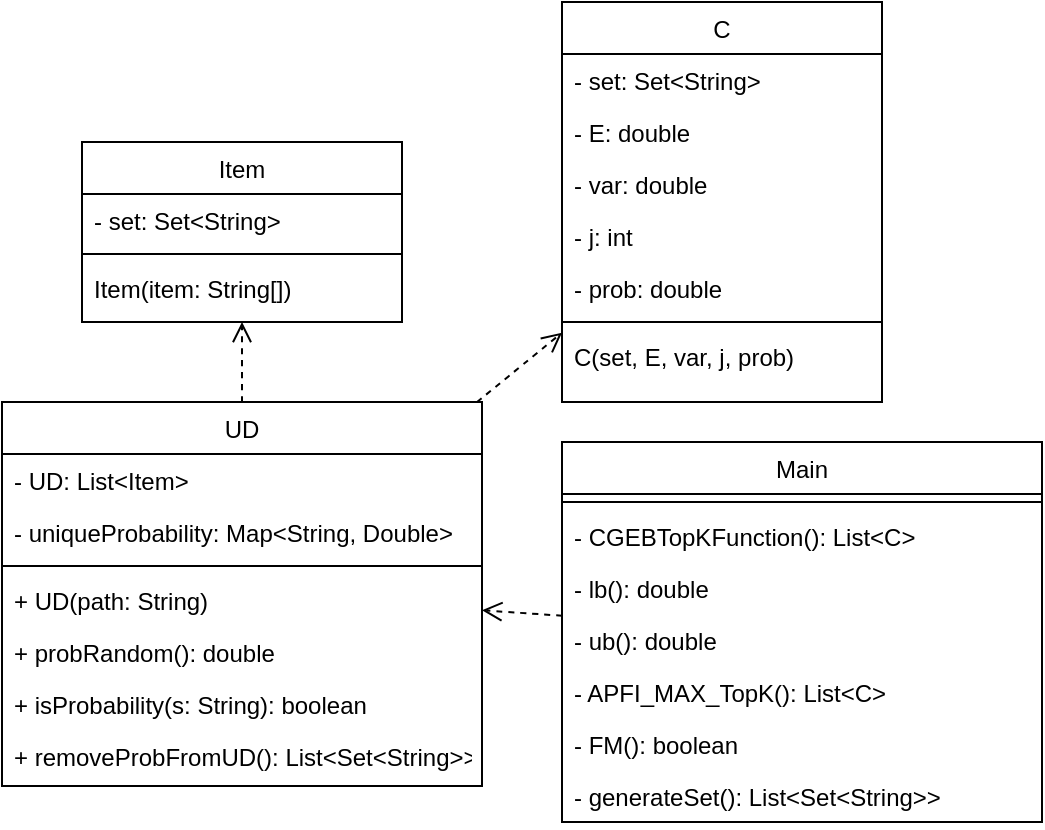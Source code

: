 <mxfile version="24.0.7" type="github" pages="2">
  <diagram name="Using java object" id="hI8qzRca83uLxwxGrD93">
    <mxGraphModel dx="1007" dy="452" grid="1" gridSize="10" guides="1" tooltips="1" connect="1" arrows="1" fold="1" page="1" pageScale="1" pageWidth="850" pageHeight="1100" math="0" shadow="0">
      <root>
        <mxCell id="0" />
        <mxCell id="1" parent="0" />
        <mxCell id="EHUN0Bu0ZIeMHfJKAW7t-1" style="edgeStyle=none;curved=1;rounded=0;orthogonalLoop=1;jettySize=auto;html=1;fontSize=12;startSize=8;endSize=8;endArrow=open;endFill=0;dashed=1;" edge="1" parent="1" source="EHUN0Bu0ZIeMHfJKAW7t-3" target="EHUN0Bu0ZIeMHfJKAW7t-19">
          <mxGeometry relative="1" as="geometry" />
        </mxCell>
        <mxCell id="EHUN0Bu0ZIeMHfJKAW7t-2" style="edgeStyle=none;curved=1;rounded=0;orthogonalLoop=1;jettySize=auto;html=1;fontSize=12;startSize=8;endSize=8;dashed=1;endArrow=open;endFill=0;" edge="1" parent="1" source="EHUN0Bu0ZIeMHfJKAW7t-3" target="EHUN0Bu0ZIeMHfJKAW7t-11">
          <mxGeometry relative="1" as="geometry" />
        </mxCell>
        <mxCell id="EHUN0Bu0ZIeMHfJKAW7t-3" value="UD" style="swimlane;fontStyle=0;align=center;verticalAlign=top;childLayout=stackLayout;horizontal=1;startSize=26;horizontalStack=0;resizeParent=1;resizeLast=0;collapsible=1;marginBottom=0;rounded=0;shadow=0;strokeWidth=1;" vertex="1" parent="1">
          <mxGeometry x="149" y="240" width="240" height="192" as="geometry">
            <mxRectangle x="230" y="140" width="160" height="26" as="alternateBounds" />
          </mxGeometry>
        </mxCell>
        <mxCell id="EHUN0Bu0ZIeMHfJKAW7t-4" value="- UD: List&lt;Item&gt;" style="text;align=left;verticalAlign=top;spacingLeft=4;spacingRight=4;overflow=hidden;rotatable=0;points=[[0,0.5],[1,0.5]];portConstraint=eastwest;fontStyle=0" vertex="1" parent="EHUN0Bu0ZIeMHfJKAW7t-3">
          <mxGeometry y="26" width="240" height="26" as="geometry" />
        </mxCell>
        <mxCell id="EHUN0Bu0ZIeMHfJKAW7t-5" value="- uniqueProbability: Map&lt;String, Double&gt;" style="text;align=left;verticalAlign=top;spacingLeft=4;spacingRight=4;overflow=hidden;rotatable=0;points=[[0,0.5],[1,0.5]];portConstraint=eastwest;rounded=0;shadow=0;html=0;fontStyle=0" vertex="1" parent="EHUN0Bu0ZIeMHfJKAW7t-3">
          <mxGeometry y="52" width="240" height="26" as="geometry" />
        </mxCell>
        <mxCell id="EHUN0Bu0ZIeMHfJKAW7t-6" value="" style="line;html=1;strokeWidth=1;align=left;verticalAlign=middle;spacingTop=-1;spacingLeft=3;spacingRight=3;rotatable=0;labelPosition=right;points=[];portConstraint=eastwest;fontStyle=0" vertex="1" parent="EHUN0Bu0ZIeMHfJKAW7t-3">
          <mxGeometry y="78" width="240" height="8" as="geometry" />
        </mxCell>
        <mxCell id="EHUN0Bu0ZIeMHfJKAW7t-7" value="+ UD(path: String)" style="text;align=left;verticalAlign=top;spacingLeft=4;spacingRight=4;overflow=hidden;rotatable=0;points=[[0,0.5],[1,0.5]];portConstraint=eastwest;fontStyle=0" vertex="1" parent="EHUN0Bu0ZIeMHfJKAW7t-3">
          <mxGeometry y="86" width="240" height="26" as="geometry" />
        </mxCell>
        <mxCell id="EHUN0Bu0ZIeMHfJKAW7t-8" value="+ probRandom(): double" style="text;align=left;verticalAlign=top;spacingLeft=4;spacingRight=4;overflow=hidden;rotatable=0;points=[[0,0.5],[1,0.5]];portConstraint=eastwest;fontStyle=0" vertex="1" parent="EHUN0Bu0ZIeMHfJKAW7t-3">
          <mxGeometry y="112" width="240" height="26" as="geometry" />
        </mxCell>
        <mxCell id="EHUN0Bu0ZIeMHfJKAW7t-9" value="+ isProbability(s: String): boolean" style="text;align=left;verticalAlign=top;spacingLeft=4;spacingRight=4;overflow=hidden;rotatable=0;points=[[0,0.5],[1,0.5]];portConstraint=eastwest;fontStyle=0" vertex="1" parent="EHUN0Bu0ZIeMHfJKAW7t-3">
          <mxGeometry y="138" width="240" height="26" as="geometry" />
        </mxCell>
        <mxCell id="EHUN0Bu0ZIeMHfJKAW7t-10" value="+ removeProbFromUD(): List&lt;Set&lt;String&gt;&gt;" style="text;align=left;verticalAlign=top;spacingLeft=4;spacingRight=4;overflow=hidden;rotatable=0;points=[[0,0.5],[1,0.5]];portConstraint=eastwest;fontStyle=0" vertex="1" parent="EHUN0Bu0ZIeMHfJKAW7t-3">
          <mxGeometry y="164" width="240" height="26" as="geometry" />
        </mxCell>
        <mxCell id="EHUN0Bu0ZIeMHfJKAW7t-11" value="C" style="swimlane;fontStyle=0;align=center;verticalAlign=top;childLayout=stackLayout;horizontal=1;startSize=26;horizontalStack=0;resizeParent=1;resizeLast=0;collapsible=1;marginBottom=0;rounded=0;shadow=0;strokeWidth=1;" vertex="1" parent="1">
          <mxGeometry x="429" y="40" width="160" height="200" as="geometry">
            <mxRectangle x="550" y="140" width="160" height="26" as="alternateBounds" />
          </mxGeometry>
        </mxCell>
        <mxCell id="EHUN0Bu0ZIeMHfJKAW7t-12" value="- set: Set&lt;String&gt;" style="text;align=left;verticalAlign=top;spacingLeft=4;spacingRight=4;overflow=hidden;rotatable=0;points=[[0,0.5],[1,0.5]];portConstraint=eastwest;fontStyle=0" vertex="1" parent="EHUN0Bu0ZIeMHfJKAW7t-11">
          <mxGeometry y="26" width="160" height="26" as="geometry" />
        </mxCell>
        <mxCell id="EHUN0Bu0ZIeMHfJKAW7t-13" value="- E: double" style="text;align=left;verticalAlign=top;spacingLeft=4;spacingRight=4;overflow=hidden;rotatable=0;points=[[0,0.5],[1,0.5]];portConstraint=eastwest;rounded=0;shadow=0;html=0;fontStyle=0" vertex="1" parent="EHUN0Bu0ZIeMHfJKAW7t-11">
          <mxGeometry y="52" width="160" height="26" as="geometry" />
        </mxCell>
        <mxCell id="EHUN0Bu0ZIeMHfJKAW7t-14" value="- var: double" style="text;align=left;verticalAlign=top;spacingLeft=4;spacingRight=4;overflow=hidden;rotatable=0;points=[[0,0.5],[1,0.5]];portConstraint=eastwest;rounded=0;shadow=0;html=0;fontStyle=0" vertex="1" parent="EHUN0Bu0ZIeMHfJKAW7t-11">
          <mxGeometry y="78" width="160" height="26" as="geometry" />
        </mxCell>
        <mxCell id="EHUN0Bu0ZIeMHfJKAW7t-15" value="- j: int" style="text;align=left;verticalAlign=top;spacingLeft=4;spacingRight=4;overflow=hidden;rotatable=0;points=[[0,0.5],[1,0.5]];portConstraint=eastwest;rounded=0;shadow=0;html=0;fontStyle=0" vertex="1" parent="EHUN0Bu0ZIeMHfJKAW7t-11">
          <mxGeometry y="104" width="160" height="26" as="geometry" />
        </mxCell>
        <mxCell id="EHUN0Bu0ZIeMHfJKAW7t-16" value="- prob: double" style="text;align=left;verticalAlign=top;spacingLeft=4;spacingRight=4;overflow=hidden;rotatable=0;points=[[0,0.5],[1,0.5]];portConstraint=eastwest;rounded=0;shadow=0;html=0;fontStyle=0" vertex="1" parent="EHUN0Bu0ZIeMHfJKAW7t-11">
          <mxGeometry y="130" width="160" height="26" as="geometry" />
        </mxCell>
        <mxCell id="EHUN0Bu0ZIeMHfJKAW7t-17" value="" style="line;html=1;strokeWidth=1;align=left;verticalAlign=middle;spacingTop=-1;spacingLeft=3;spacingRight=3;rotatable=0;labelPosition=right;points=[];portConstraint=eastwest;fontStyle=0" vertex="1" parent="EHUN0Bu0ZIeMHfJKAW7t-11">
          <mxGeometry y="156" width="160" height="8" as="geometry" />
        </mxCell>
        <mxCell id="EHUN0Bu0ZIeMHfJKAW7t-18" value="C(set, E, var, j, prob)" style="text;align=left;verticalAlign=top;spacingLeft=4;spacingRight=4;overflow=hidden;rotatable=0;points=[[0,0.5],[1,0.5]];portConstraint=eastwest;fontStyle=0" vertex="1" parent="EHUN0Bu0ZIeMHfJKAW7t-11">
          <mxGeometry y="164" width="160" height="26" as="geometry" />
        </mxCell>
        <mxCell id="EHUN0Bu0ZIeMHfJKAW7t-19" value="Item" style="swimlane;fontStyle=0;align=center;verticalAlign=top;childLayout=stackLayout;horizontal=1;startSize=26;horizontalStack=0;resizeParent=1;resizeLast=0;collapsible=1;marginBottom=0;rounded=0;shadow=0;strokeWidth=1;" vertex="1" parent="1">
          <mxGeometry x="189" y="110" width="160" height="90" as="geometry">
            <mxRectangle x="550" y="140" width="160" height="26" as="alternateBounds" />
          </mxGeometry>
        </mxCell>
        <mxCell id="EHUN0Bu0ZIeMHfJKAW7t-20" value="- set: Set&lt;String&gt;" style="text;align=left;verticalAlign=top;spacingLeft=4;spacingRight=4;overflow=hidden;rotatable=0;points=[[0,0.5],[1,0.5]];portConstraint=eastwest;fontStyle=0" vertex="1" parent="EHUN0Bu0ZIeMHfJKAW7t-19">
          <mxGeometry y="26" width="160" height="26" as="geometry" />
        </mxCell>
        <mxCell id="EHUN0Bu0ZIeMHfJKAW7t-21" value="" style="line;html=1;strokeWidth=1;align=left;verticalAlign=middle;spacingTop=-1;spacingLeft=3;spacingRight=3;rotatable=0;labelPosition=right;points=[];portConstraint=eastwest;fontStyle=0" vertex="1" parent="EHUN0Bu0ZIeMHfJKAW7t-19">
          <mxGeometry y="52" width="160" height="8" as="geometry" />
        </mxCell>
        <mxCell id="EHUN0Bu0ZIeMHfJKAW7t-22" value="Item(item: String[])" style="text;align=left;verticalAlign=top;spacingLeft=4;spacingRight=4;overflow=hidden;rotatable=0;points=[[0,0.5],[1,0.5]];portConstraint=eastwest;fontStyle=0" vertex="1" parent="EHUN0Bu0ZIeMHfJKAW7t-19">
          <mxGeometry y="60" width="160" height="26" as="geometry" />
        </mxCell>
        <mxCell id="EHUN0Bu0ZIeMHfJKAW7t-31" style="edgeStyle=none;curved=1;rounded=0;orthogonalLoop=1;jettySize=auto;html=1;fontSize=12;startSize=8;endSize=8;dashed=1;endArrow=open;endFill=0;" edge="1" parent="1" source="EHUN0Bu0ZIeMHfJKAW7t-32" target="EHUN0Bu0ZIeMHfJKAW7t-3">
          <mxGeometry relative="1" as="geometry" />
        </mxCell>
        <mxCell id="EHUN0Bu0ZIeMHfJKAW7t-32" value="Main" style="swimlane;fontStyle=0;align=center;verticalAlign=top;childLayout=stackLayout;horizontal=1;startSize=26;horizontalStack=0;resizeParent=1;resizeLast=0;collapsible=1;marginBottom=0;rounded=0;shadow=0;strokeWidth=1;" vertex="1" parent="1">
          <mxGeometry x="429" y="260" width="240" height="190" as="geometry">
            <mxRectangle x="550" y="140" width="160" height="26" as="alternateBounds" />
          </mxGeometry>
        </mxCell>
        <mxCell id="EHUN0Bu0ZIeMHfJKAW7t-33" value="" style="line;html=1;strokeWidth=1;align=left;verticalAlign=middle;spacingTop=-1;spacingLeft=3;spacingRight=3;rotatable=0;labelPosition=right;points=[];portConstraint=eastwest;fontStyle=0" vertex="1" parent="EHUN0Bu0ZIeMHfJKAW7t-32">
          <mxGeometry y="26" width="240" height="8" as="geometry" />
        </mxCell>
        <mxCell id="EHUN0Bu0ZIeMHfJKAW7t-34" value="- CGEBTopKFunction(): List&lt;C&gt;" style="text;align=left;verticalAlign=top;spacingLeft=4;spacingRight=4;overflow=hidden;rotatable=0;points=[[0,0.5],[1,0.5]];portConstraint=eastwest;fontStyle=0" vertex="1" parent="EHUN0Bu0ZIeMHfJKAW7t-32">
          <mxGeometry y="34" width="240" height="26" as="geometry" />
        </mxCell>
        <mxCell id="EHUN0Bu0ZIeMHfJKAW7t-35" value="- lb(): double" style="text;align=left;verticalAlign=top;spacingLeft=4;spacingRight=4;overflow=hidden;rotatable=0;points=[[0,0.5],[1,0.5]];portConstraint=eastwest;fontStyle=0" vertex="1" parent="EHUN0Bu0ZIeMHfJKAW7t-32">
          <mxGeometry y="60" width="240" height="26" as="geometry" />
        </mxCell>
        <mxCell id="EHUN0Bu0ZIeMHfJKAW7t-36" value="- ub(): double" style="text;align=left;verticalAlign=top;spacingLeft=4;spacingRight=4;overflow=hidden;rotatable=0;points=[[0,0.5],[1,0.5]];portConstraint=eastwest;fontStyle=0" vertex="1" parent="EHUN0Bu0ZIeMHfJKAW7t-32">
          <mxGeometry y="86" width="240" height="26" as="geometry" />
        </mxCell>
        <mxCell id="EHUN0Bu0ZIeMHfJKAW7t-37" value="- APFI_MAX_TopK(): List&lt;C&gt;" style="text;align=left;verticalAlign=top;spacingLeft=4;spacingRight=4;overflow=hidden;rotatable=0;points=[[0,0.5],[1,0.5]];portConstraint=eastwest;fontStyle=0" vertex="1" parent="EHUN0Bu0ZIeMHfJKAW7t-32">
          <mxGeometry y="112" width="240" height="26" as="geometry" />
        </mxCell>
        <mxCell id="EHUN0Bu0ZIeMHfJKAW7t-38" value="- FM(): boolean" style="text;align=left;verticalAlign=top;spacingLeft=4;spacingRight=4;overflow=hidden;rotatable=0;points=[[0,0.5],[1,0.5]];portConstraint=eastwest;fontStyle=0" vertex="1" parent="EHUN0Bu0ZIeMHfJKAW7t-32">
          <mxGeometry y="138" width="240" height="26" as="geometry" />
        </mxCell>
        <mxCell id="EHUN0Bu0ZIeMHfJKAW7t-39" value="- generateSet(): List&lt;Set&lt;String&gt;&gt;" style="text;align=left;verticalAlign=top;spacingLeft=4;spacingRight=4;overflow=hidden;rotatable=0;points=[[0,0.5],[1,0.5]];portConstraint=eastwest;fontStyle=0" vertex="1" parent="EHUN0Bu0ZIeMHfJKAW7t-32">
          <mxGeometry y="164" width="240" height="26" as="geometry" />
        </mxCell>
      </root>
    </mxGraphModel>
  </diagram>
  <diagram id="vq2YI5LyLmEecJP9N41t" name="Using java eclipse primitives">
    <mxGraphModel dx="1712" dy="768" grid="1" gridSize="10" guides="1" tooltips="1" connect="1" arrows="1" fold="1" page="1" pageScale="1" pageWidth="850" pageHeight="1100" math="0" shadow="0">
      <root>
        <mxCell id="0" />
        <mxCell id="1" parent="0" />
        <mxCell id="ygPXy25jqYkvE1HxWpl7-1" style="edgeStyle=none;curved=1;rounded=0;orthogonalLoop=1;jettySize=auto;html=1;fontSize=12;startSize=8;endSize=8;endArrow=open;endFill=0;dashed=1;" edge="1" parent="1" source="ygPXy25jqYkvE1HxWpl7-3" target="ygPXy25jqYkvE1HxWpl7-19">
          <mxGeometry relative="1" as="geometry" />
        </mxCell>
        <mxCell id="ygPXy25jqYkvE1HxWpl7-2" style="edgeStyle=none;curved=1;rounded=0;orthogonalLoop=1;jettySize=auto;html=1;fontSize=12;startSize=8;endSize=8;dashed=1;endArrow=open;endFill=0;" edge="1" parent="1" source="ygPXy25jqYkvE1HxWpl7-3" target="ygPXy25jqYkvE1HxWpl7-11">
          <mxGeometry relative="1" as="geometry" />
        </mxCell>
        <mxCell id="ygPXy25jqYkvE1HxWpl7-3" value="UD" style="swimlane;fontStyle=0;align=center;verticalAlign=top;childLayout=stackLayout;horizontal=1;startSize=26;horizontalStack=0;resizeParent=1;resizeLast=0;collapsible=1;marginBottom=0;rounded=0;shadow=0;strokeWidth=1;" vertex="1" parent="1">
          <mxGeometry x="125" y="40" width="320" height="192" as="geometry">
            <mxRectangle x="230" y="140" width="160" height="26" as="alternateBounds" />
          </mxGeometry>
        </mxCell>
        <mxCell id="ygPXy25jqYkvE1HxWpl7-4" value="- UD: MutableList&lt;Item&gt;" style="text;align=left;verticalAlign=top;spacingLeft=4;spacingRight=4;overflow=hidden;rotatable=0;points=[[0,0.5],[1,0.5]];portConstraint=eastwest;fontStyle=0" vertex="1" parent="ygPXy25jqYkvE1HxWpl7-3">
          <mxGeometry y="26" width="320" height="26" as="geometry" />
        </mxCell>
        <mxCell id="ygPXy25jqYkvE1HxWpl7-5" value="- uniqueProbability: MutableMap&lt;String, double&gt;" style="text;align=left;verticalAlign=top;spacingLeft=4;spacingRight=4;overflow=hidden;rotatable=0;points=[[0,0.5],[1,0.5]];portConstraint=eastwest;rounded=0;shadow=0;html=0;fontStyle=0" vertex="1" parent="ygPXy25jqYkvE1HxWpl7-3">
          <mxGeometry y="52" width="320" height="26" as="geometry" />
        </mxCell>
        <mxCell id="ygPXy25jqYkvE1HxWpl7-6" value="" style="line;html=1;strokeWidth=1;align=left;verticalAlign=middle;spacingTop=-1;spacingLeft=3;spacingRight=3;rotatable=0;labelPosition=right;points=[];portConstraint=eastwest;fontStyle=0" vertex="1" parent="ygPXy25jqYkvE1HxWpl7-3">
          <mxGeometry y="78" width="320" height="8" as="geometry" />
        </mxCell>
        <mxCell id="ygPXy25jqYkvE1HxWpl7-7" value="+ UD(path: String)" style="text;align=left;verticalAlign=top;spacingLeft=4;spacingRight=4;overflow=hidden;rotatable=0;points=[[0,0.5],[1,0.5]];portConstraint=eastwest;fontStyle=0" vertex="1" parent="ygPXy25jqYkvE1HxWpl7-3">
          <mxGeometry y="86" width="320" height="26" as="geometry" />
        </mxCell>
        <mxCell id="ygPXy25jqYkvE1HxWpl7-8" value="+ probRandom(): double" style="text;align=left;verticalAlign=top;spacingLeft=4;spacingRight=4;overflow=hidden;rotatable=0;points=[[0,0.5],[1,0.5]];portConstraint=eastwest;fontStyle=0" vertex="1" parent="ygPXy25jqYkvE1HxWpl7-3">
          <mxGeometry y="112" width="320" height="26" as="geometry" />
        </mxCell>
        <mxCell id="ygPXy25jqYkvE1HxWpl7-9" value="+ isProbability(s: String): boolean" style="text;align=left;verticalAlign=top;spacingLeft=4;spacingRight=4;overflow=hidden;rotatable=0;points=[[0,0.5],[1,0.5]];portConstraint=eastwest;fontStyle=0" vertex="1" parent="ygPXy25jqYkvE1HxWpl7-3">
          <mxGeometry y="138" width="320" height="26" as="geometry" />
        </mxCell>
        <mxCell id="ygPXy25jqYkvE1HxWpl7-10" value="+ removeProbFromUD(): MutableList&lt;MutableSet&lt;String&gt;&gt;" style="text;align=left;verticalAlign=top;spacingLeft=4;spacingRight=4;overflow=hidden;rotatable=0;points=[[0,0.5],[1,0.5]];portConstraint=eastwest;fontStyle=0" vertex="1" parent="ygPXy25jqYkvE1HxWpl7-3">
          <mxGeometry y="164" width="320" height="26" as="geometry" />
        </mxCell>
        <mxCell id="ygPXy25jqYkvE1HxWpl7-11" value="C" style="swimlane;fontStyle=0;align=center;verticalAlign=top;childLayout=stackLayout;horizontal=1;startSize=26;horizontalStack=0;resizeParent=1;resizeLast=0;collapsible=1;marginBottom=0;rounded=0;shadow=0;strokeWidth=1;" vertex="1" parent="1">
          <mxGeometry x="475" y="160" width="160" height="200" as="geometry">
            <mxRectangle x="550" y="140" width="160" height="26" as="alternateBounds" />
          </mxGeometry>
        </mxCell>
        <mxCell id="ygPXy25jqYkvE1HxWpl7-12" value="- set: MutableSet&lt;String&gt;" style="text;align=left;verticalAlign=top;spacingLeft=4;spacingRight=4;overflow=hidden;rotatable=0;points=[[0,0.5],[1,0.5]];portConstraint=eastwest;fontStyle=0" vertex="1" parent="ygPXy25jqYkvE1HxWpl7-11">
          <mxGeometry y="26" width="160" height="26" as="geometry" />
        </mxCell>
        <mxCell id="ygPXy25jqYkvE1HxWpl7-13" value="- E: double" style="text;align=left;verticalAlign=top;spacingLeft=4;spacingRight=4;overflow=hidden;rotatable=0;points=[[0,0.5],[1,0.5]];portConstraint=eastwest;rounded=0;shadow=0;html=0;fontStyle=0" vertex="1" parent="ygPXy25jqYkvE1HxWpl7-11">
          <mxGeometry y="52" width="160" height="26" as="geometry" />
        </mxCell>
        <mxCell id="ygPXy25jqYkvE1HxWpl7-14" value="- var: double" style="text;align=left;verticalAlign=top;spacingLeft=4;spacingRight=4;overflow=hidden;rotatable=0;points=[[0,0.5],[1,0.5]];portConstraint=eastwest;rounded=0;shadow=0;html=0;fontStyle=0" vertex="1" parent="ygPXy25jqYkvE1HxWpl7-11">
          <mxGeometry y="78" width="160" height="26" as="geometry" />
        </mxCell>
        <mxCell id="ygPXy25jqYkvE1HxWpl7-15" value="- j: int" style="text;align=left;verticalAlign=top;spacingLeft=4;spacingRight=4;overflow=hidden;rotatable=0;points=[[0,0.5],[1,0.5]];portConstraint=eastwest;rounded=0;shadow=0;html=0;fontStyle=0" vertex="1" parent="ygPXy25jqYkvE1HxWpl7-11">
          <mxGeometry y="104" width="160" height="26" as="geometry" />
        </mxCell>
        <mxCell id="ygPXy25jqYkvE1HxWpl7-16" value="- prob: double" style="text;align=left;verticalAlign=top;spacingLeft=4;spacingRight=4;overflow=hidden;rotatable=0;points=[[0,0.5],[1,0.5]];portConstraint=eastwest;rounded=0;shadow=0;html=0;fontStyle=0" vertex="1" parent="ygPXy25jqYkvE1HxWpl7-11">
          <mxGeometry y="130" width="160" height="26" as="geometry" />
        </mxCell>
        <mxCell id="ygPXy25jqYkvE1HxWpl7-17" value="" style="line;html=1;strokeWidth=1;align=left;verticalAlign=middle;spacingTop=-1;spacingLeft=3;spacingRight=3;rotatable=0;labelPosition=right;points=[];portConstraint=eastwest;fontStyle=0" vertex="1" parent="ygPXy25jqYkvE1HxWpl7-11">
          <mxGeometry y="156" width="160" height="8" as="geometry" />
        </mxCell>
        <mxCell id="ygPXy25jqYkvE1HxWpl7-18" value="C(set, E, var, j, prob)" style="text;align=left;verticalAlign=top;spacingLeft=4;spacingRight=4;overflow=hidden;rotatable=0;points=[[0,0.5],[1,0.5]];portConstraint=eastwest;fontStyle=0" vertex="1" parent="ygPXy25jqYkvE1HxWpl7-11">
          <mxGeometry y="164" width="160" height="26" as="geometry" />
        </mxCell>
        <mxCell id="ygPXy25jqYkvE1HxWpl7-19" value="Item" style="swimlane;fontStyle=0;align=center;verticalAlign=top;childLayout=stackLayout;horizontal=1;startSize=26;horizontalStack=0;resizeParent=1;resizeLast=0;collapsible=1;marginBottom=0;rounded=0;shadow=0;strokeWidth=1;" vertex="1" parent="1">
          <mxGeometry x="475" y="40" width="160" height="90" as="geometry">
            <mxRectangle x="550" y="140" width="160" height="26" as="alternateBounds" />
          </mxGeometry>
        </mxCell>
        <mxCell id="ygPXy25jqYkvE1HxWpl7-20" value="- set: MutableSet&lt;String&gt;" style="text;align=left;verticalAlign=top;spacingLeft=4;spacingRight=4;overflow=hidden;rotatable=0;points=[[0,0.5],[1,0.5]];portConstraint=eastwest;fontStyle=0" vertex="1" parent="ygPXy25jqYkvE1HxWpl7-19">
          <mxGeometry y="26" width="160" height="26" as="geometry" />
        </mxCell>
        <mxCell id="ygPXy25jqYkvE1HxWpl7-21" value="" style="line;html=1;strokeWidth=1;align=left;verticalAlign=middle;spacingTop=-1;spacingLeft=3;spacingRight=3;rotatable=0;labelPosition=right;points=[];portConstraint=eastwest;fontStyle=0" vertex="1" parent="ygPXy25jqYkvE1HxWpl7-19">
          <mxGeometry y="52" width="160" height="8" as="geometry" />
        </mxCell>
        <mxCell id="ygPXy25jqYkvE1HxWpl7-22" value="Item(item: String[])" style="text;align=left;verticalAlign=top;spacingLeft=4;spacingRight=4;overflow=hidden;rotatable=0;points=[[0,0.5],[1,0.5]];portConstraint=eastwest;fontStyle=0" vertex="1" parent="ygPXy25jqYkvE1HxWpl7-19">
          <mxGeometry y="60" width="160" height="26" as="geometry" />
        </mxCell>
        <mxCell id="ygPXy25jqYkvE1HxWpl7-31" style="edgeStyle=none;curved=1;rounded=0;orthogonalLoop=1;jettySize=auto;html=1;fontSize=12;startSize=8;endSize=8;dashed=1;endArrow=open;endFill=0;" edge="1" parent="1" source="ygPXy25jqYkvE1HxWpl7-32" target="ygPXy25jqYkvE1HxWpl7-3">
          <mxGeometry relative="1" as="geometry" />
        </mxCell>
        <mxCell id="ygPXy25jqYkvE1HxWpl7-32" value="Main" style="swimlane;fontStyle=0;align=center;verticalAlign=top;childLayout=stackLayout;horizontal=1;startSize=26;horizontalStack=0;resizeParent=1;resizeLast=0;collapsible=1;marginBottom=0;rounded=0;shadow=0;strokeWidth=1;" vertex="1" parent="1">
          <mxGeometry x="165" y="260" width="240" height="190" as="geometry">
            <mxRectangle x="550" y="140" width="160" height="26" as="alternateBounds" />
          </mxGeometry>
        </mxCell>
        <mxCell id="ygPXy25jqYkvE1HxWpl7-33" value="" style="line;html=1;strokeWidth=1;align=left;verticalAlign=middle;spacingTop=-1;spacingLeft=3;spacingRight=3;rotatable=0;labelPosition=right;points=[];portConstraint=eastwest;fontStyle=0" vertex="1" parent="ygPXy25jqYkvE1HxWpl7-32">
          <mxGeometry y="26" width="240" height="8" as="geometry" />
        </mxCell>
        <mxCell id="ygPXy25jqYkvE1HxWpl7-34" value="- CGEBTopKFunction(): MutableList&lt;C&gt;" style="text;align=left;verticalAlign=top;spacingLeft=4;spacingRight=4;overflow=hidden;rotatable=0;points=[[0,0.5],[1,0.5]];portConstraint=eastwest;fontStyle=0" vertex="1" parent="ygPXy25jqYkvE1HxWpl7-32">
          <mxGeometry y="34" width="240" height="26" as="geometry" />
        </mxCell>
        <mxCell id="ygPXy25jqYkvE1HxWpl7-35" value="- lb(): double" style="text;align=left;verticalAlign=top;spacingLeft=4;spacingRight=4;overflow=hidden;rotatable=0;points=[[0,0.5],[1,0.5]];portConstraint=eastwest;fontStyle=0" vertex="1" parent="ygPXy25jqYkvE1HxWpl7-32">
          <mxGeometry y="60" width="240" height="26" as="geometry" />
        </mxCell>
        <mxCell id="ygPXy25jqYkvE1HxWpl7-36" value="- ub(): double" style="text;align=left;verticalAlign=top;spacingLeft=4;spacingRight=4;overflow=hidden;rotatable=0;points=[[0,0.5],[1,0.5]];portConstraint=eastwest;fontStyle=0" vertex="1" parent="ygPXy25jqYkvE1HxWpl7-32">
          <mxGeometry y="86" width="240" height="26" as="geometry" />
        </mxCell>
        <mxCell id="ygPXy25jqYkvE1HxWpl7-37" value="- APFI_MAX_TopK(): MutableList&lt;C&gt; " style="text;align=left;verticalAlign=top;spacingLeft=4;spacingRight=4;overflow=hidden;rotatable=0;points=[[0,0.5],[1,0.5]];portConstraint=eastwest;fontStyle=0" vertex="1" parent="ygPXy25jqYkvE1HxWpl7-32">
          <mxGeometry y="112" width="240" height="26" as="geometry" />
        </mxCell>
        <mxCell id="ygPXy25jqYkvE1HxWpl7-38" value="- FM(): boolean" style="text;align=left;verticalAlign=top;spacingLeft=4;spacingRight=4;overflow=hidden;rotatable=0;points=[[0,0.5],[1,0.5]];portConstraint=eastwest;fontStyle=0" vertex="1" parent="ygPXy25jqYkvE1HxWpl7-32">
          <mxGeometry y="138" width="240" height="26" as="geometry" />
        </mxCell>
        <mxCell id="ygPXy25jqYkvE1HxWpl7-39" value="- generateSet(): MutableList&lt;MutableSet&lt;String&gt;&gt;" style="text;align=left;verticalAlign=top;spacingLeft=4;spacingRight=4;overflow=hidden;rotatable=0;points=[[0,0.5],[1,0.5]];portConstraint=eastwest;fontStyle=0" vertex="1" parent="ygPXy25jqYkvE1HxWpl7-32">
          <mxGeometry y="164" width="240" height="26" as="geometry" />
        </mxCell>
      </root>
    </mxGraphModel>
  </diagram>
</mxfile>
